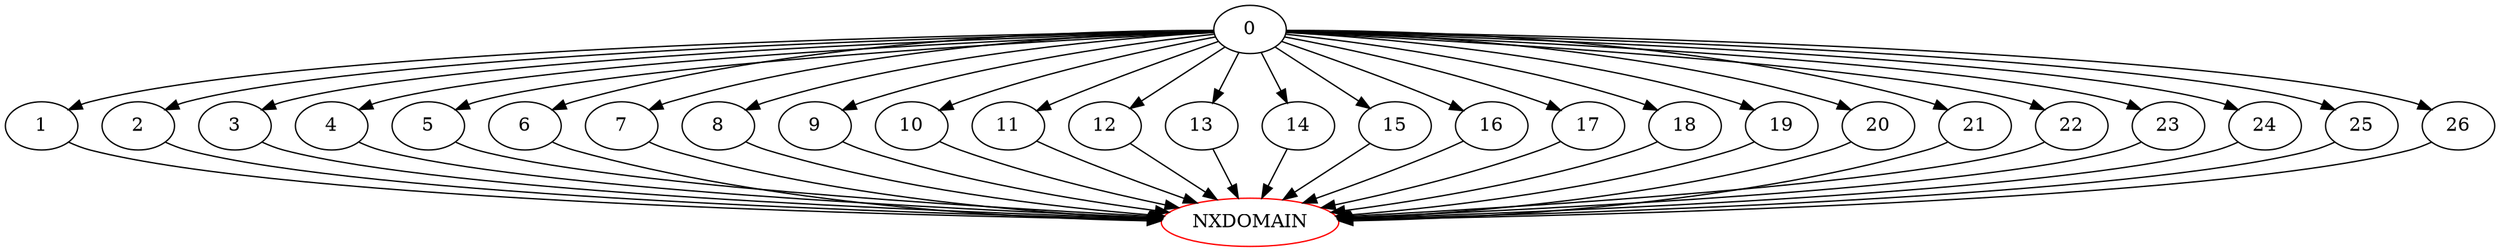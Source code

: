 digraph G {
	0 -> 1;
	0 -> 2;
	0 -> 3;
	0 -> 4;
	0 -> 5;
	0 -> 6;
	0 -> 7;
	0 -> 8;
	0 -> 9;
	0 -> 10;
	0 -> 11;
	0 -> 12;
	0 -> 13;
	0 -> 14;
	0 -> 15;
	0 -> 16;
	0 -> 17;
	0 -> 18;
	0 -> 19;
	0 -> 20;
	0 -> 21;
	0 -> 22;
	0 -> 23;
	0 -> 24;
	0 -> 25;
	0 -> 26;
	1 -> "NXDOMAIN";
NXDOMAIN [color=red];
	2 -> "NXDOMAIN";
NXDOMAIN [color=red];
	3 -> "NXDOMAIN";
NXDOMAIN [color=red];
	4 -> "NXDOMAIN";
NXDOMAIN [color=red];
	5 -> "NXDOMAIN";
NXDOMAIN [color=red];
	6 -> "NXDOMAIN";
NXDOMAIN [color=red];
	7 -> "NXDOMAIN";
NXDOMAIN [color=red];
	8 -> "NXDOMAIN";
NXDOMAIN [color=red];
	9 -> "NXDOMAIN";
NXDOMAIN [color=red];
	10 -> "NXDOMAIN";
NXDOMAIN [color=red];
	11 -> "NXDOMAIN";
NXDOMAIN [color=red];
	12 -> "NXDOMAIN";
NXDOMAIN [color=red];
	13 -> "NXDOMAIN";
NXDOMAIN [color=red];
	14 -> "NXDOMAIN";
NXDOMAIN [color=red];
	15 -> "NXDOMAIN";
NXDOMAIN [color=red];
	16 -> "NXDOMAIN";
NXDOMAIN [color=red];
	17 -> "NXDOMAIN";
NXDOMAIN [color=red];
	18 -> "NXDOMAIN";
NXDOMAIN [color=red];
	19 -> "NXDOMAIN";
NXDOMAIN [color=red];
	20 -> "NXDOMAIN";
NXDOMAIN [color=red];
	21 -> "NXDOMAIN";
NXDOMAIN [color=red];
	22 -> "NXDOMAIN";
NXDOMAIN [color=red];
	23 -> "NXDOMAIN";
NXDOMAIN [color=red];
	24 -> "NXDOMAIN";
NXDOMAIN [color=red];
	25 -> "NXDOMAIN";
NXDOMAIN [color=red];
	26 -> "NXDOMAIN";
NXDOMAIN [color=red];
}